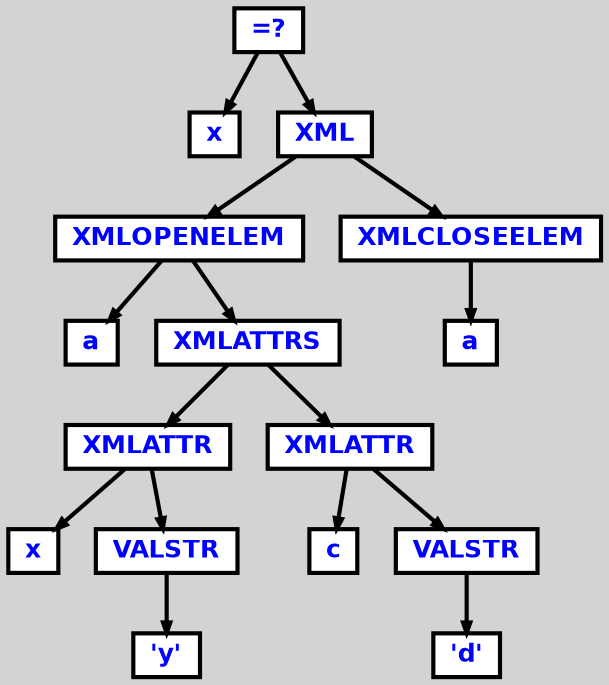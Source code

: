 digraph {

	ordering=out;
	ranksep=.4;
	bgcolor="lightgrey"; node [shape=box, fixedsize=false, fontsize=12, fontname="Helvetica-bold", fontcolor="blue"
		width=.25, height=.25, color="black", fillcolor="white", style="filled, solid, bold"];
	edge [arrowsize=.5, color="black", style="bold"]

  n0 [label="=?"];
  n1 [label="x"];
  n2 [label="XML"];
  n2 [label="XML"];
  n3 [label="XMLOPENELEM"];
  n3 [label="XMLOPENELEM"];
  n4 [label="a"];
  n5 [label="XMLATTRS"];
  n5 [label="XMLATTRS"];
  n6 [label="XMLATTR"];
  n6 [label="XMLATTR"];
  n7 [label="x"];
  n8 [label="VALSTR"];
  n8 [label="VALSTR"];
  n9 [label="'y'"];
  n10 [label="XMLATTR"];
  n10 [label="XMLATTR"];
  n11 [label="c"];
  n12 [label="VALSTR"];
  n12 [label="VALSTR"];
  n13 [label="'d'"];
  n14 [label="XMLCLOSEELEM"];
  n14 [label="XMLCLOSEELEM"];
  n15 [label="a"];

  n0 -> n1 // "=?" -> "x"
  n0 -> n2 // "=?" -> "XML"
  n2 -> n3 // "XML" -> "XMLOPENELEM"
  n3 -> n4 // "XMLOPENELEM" -> "a"
  n3 -> n5 // "XMLOPENELEM" -> "XMLATTRS"
  n5 -> n6 // "XMLATTRS" -> "XMLATTR"
  n6 -> n7 // "XMLATTR" -> "x"
  n6 -> n8 // "XMLATTR" -> "VALSTR"
  n8 -> n9 // "VALSTR" -> "'y'"
  n5 -> n10 // "XMLATTRS" -> "XMLATTR"
  n10 -> n11 // "XMLATTR" -> "c"
  n10 -> n12 // "XMLATTR" -> "VALSTR"
  n12 -> n13 // "VALSTR" -> "'d'"
  n2 -> n14 // "XML" -> "XMLCLOSEELEM"
  n14 -> n15 // "XMLCLOSEELEM" -> "a"

}
